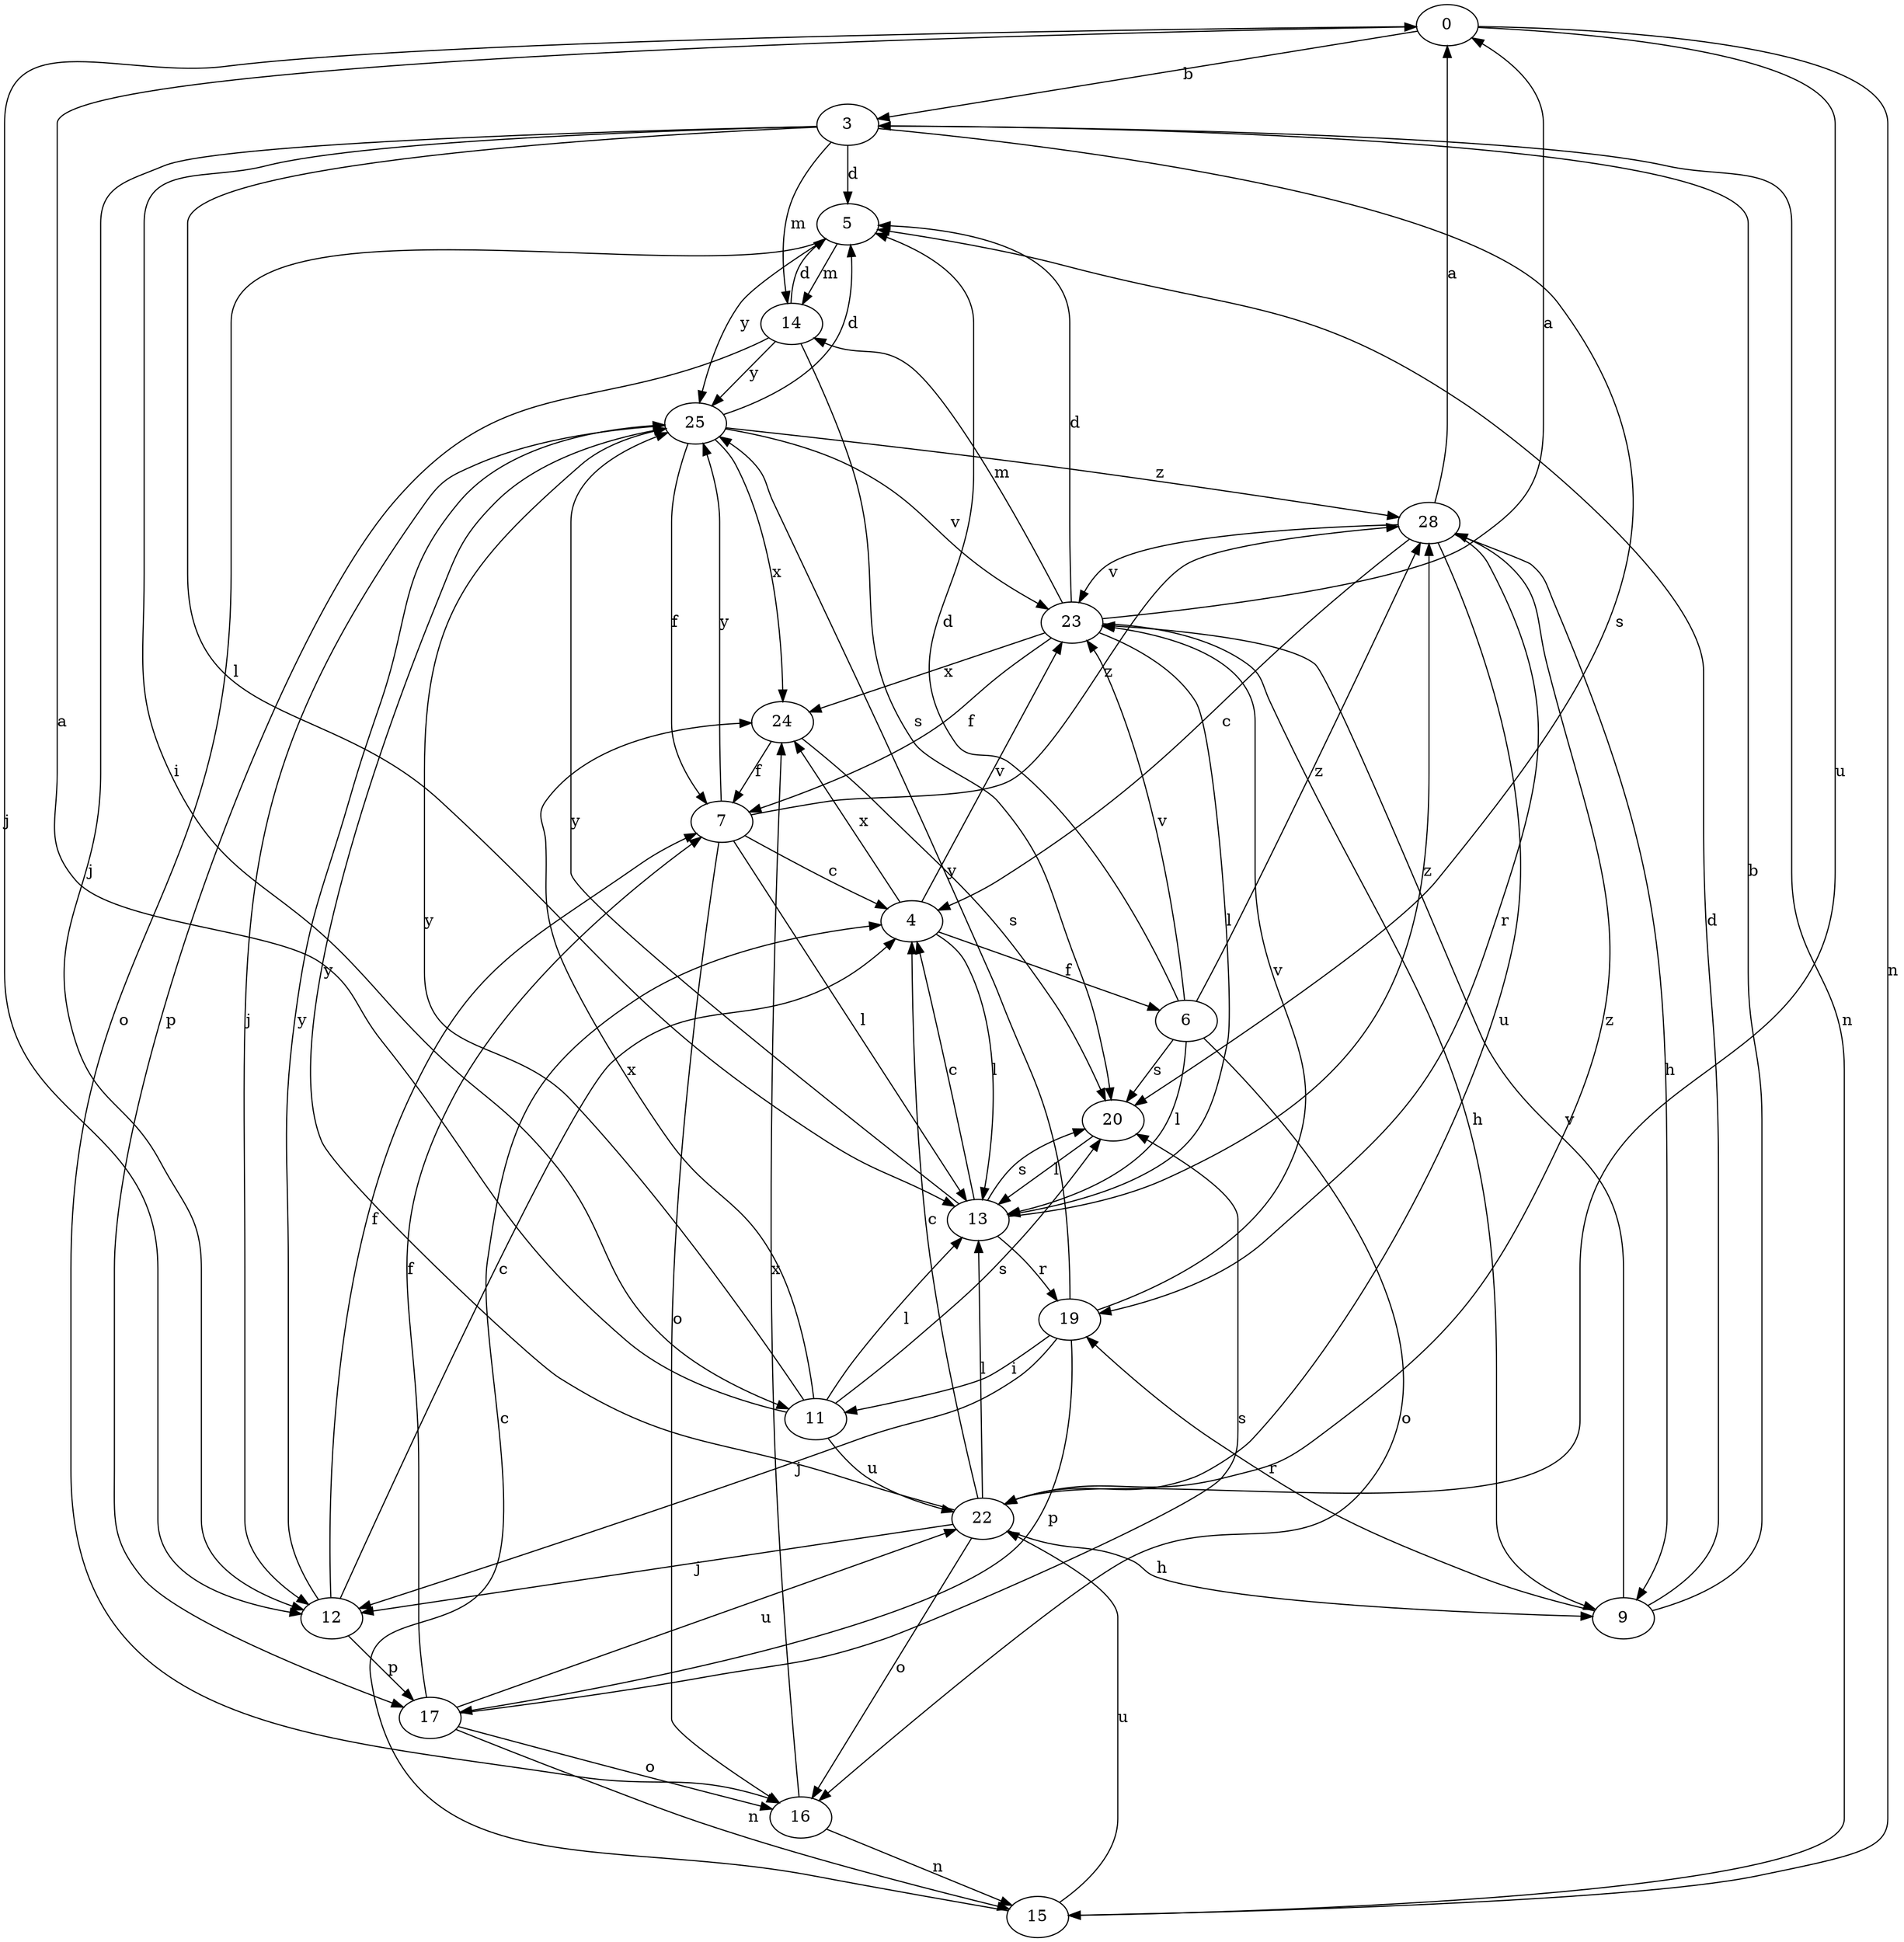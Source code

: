 strict digraph  {
0;
3;
4;
5;
6;
7;
9;
11;
12;
13;
14;
15;
16;
17;
19;
20;
22;
23;
24;
25;
28;
0 -> 3  [label=b];
0 -> 12  [label=j];
0 -> 15  [label=n];
0 -> 22  [label=u];
3 -> 5  [label=d];
3 -> 11  [label=i];
3 -> 12  [label=j];
3 -> 13  [label=l];
3 -> 14  [label=m];
3 -> 15  [label=n];
3 -> 20  [label=s];
4 -> 6  [label=f];
4 -> 13  [label=l];
4 -> 23  [label=v];
4 -> 24  [label=x];
5 -> 14  [label=m];
5 -> 16  [label=o];
5 -> 25  [label=y];
6 -> 5  [label=d];
6 -> 13  [label=l];
6 -> 16  [label=o];
6 -> 20  [label=s];
6 -> 23  [label=v];
6 -> 28  [label=z];
7 -> 4  [label=c];
7 -> 13  [label=l];
7 -> 16  [label=o];
7 -> 25  [label=y];
7 -> 28  [label=z];
9 -> 3  [label=b];
9 -> 5  [label=d];
9 -> 19  [label=r];
9 -> 23  [label=v];
11 -> 0  [label=a];
11 -> 13  [label=l];
11 -> 20  [label=s];
11 -> 22  [label=u];
11 -> 24  [label=x];
11 -> 25  [label=y];
12 -> 4  [label=c];
12 -> 7  [label=f];
12 -> 17  [label=p];
12 -> 25  [label=y];
13 -> 4  [label=c];
13 -> 19  [label=r];
13 -> 20  [label=s];
13 -> 25  [label=y];
13 -> 28  [label=z];
14 -> 5  [label=d];
14 -> 17  [label=p];
14 -> 20  [label=s];
14 -> 25  [label=y];
15 -> 4  [label=c];
15 -> 22  [label=u];
16 -> 15  [label=n];
16 -> 24  [label=x];
17 -> 7  [label=f];
17 -> 15  [label=n];
17 -> 16  [label=o];
17 -> 20  [label=s];
17 -> 22  [label=u];
19 -> 11  [label=i];
19 -> 12  [label=j];
19 -> 17  [label=p];
19 -> 23  [label=v];
19 -> 25  [label=y];
20 -> 13  [label=l];
22 -> 4  [label=c];
22 -> 9  [label=h];
22 -> 12  [label=j];
22 -> 13  [label=l];
22 -> 16  [label=o];
22 -> 25  [label=y];
22 -> 28  [label=z];
23 -> 0  [label=a];
23 -> 5  [label=d];
23 -> 7  [label=f];
23 -> 9  [label=h];
23 -> 13  [label=l];
23 -> 14  [label=m];
23 -> 24  [label=x];
24 -> 7  [label=f];
24 -> 20  [label=s];
25 -> 5  [label=d];
25 -> 7  [label=f];
25 -> 12  [label=j];
25 -> 23  [label=v];
25 -> 24  [label=x];
25 -> 28  [label=z];
28 -> 0  [label=a];
28 -> 4  [label=c];
28 -> 9  [label=h];
28 -> 19  [label=r];
28 -> 22  [label=u];
28 -> 23  [label=v];
}
